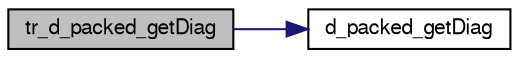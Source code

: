 digraph G
{
  edge [fontname="FreeSans",fontsize=10,labelfontname="FreeSans",labelfontsize=10];
  node [fontname="FreeSans",fontsize=10,shape=record];
  rankdir=LR;
  Node1 [label="tr_d_packed_getDiag",height=0.2,width=0.4,color="black", fillcolor="grey75", style="filled" fontcolor="black"];
  Node1 -> Node2 [color="midnightblue",fontsize=10,style="solid",fontname="FreeSans"];
  Node2 [label="d_packed_getDiag",height=0.2,width=0.4,color="black", fillcolor="white", style="filled",URL="$Mutils_8c.html#dd5d4be8679ecd4316a738f1d16e47e0",tooltip="Copy the diagonal elements of the packed denseMatrix x to dest."];
}
